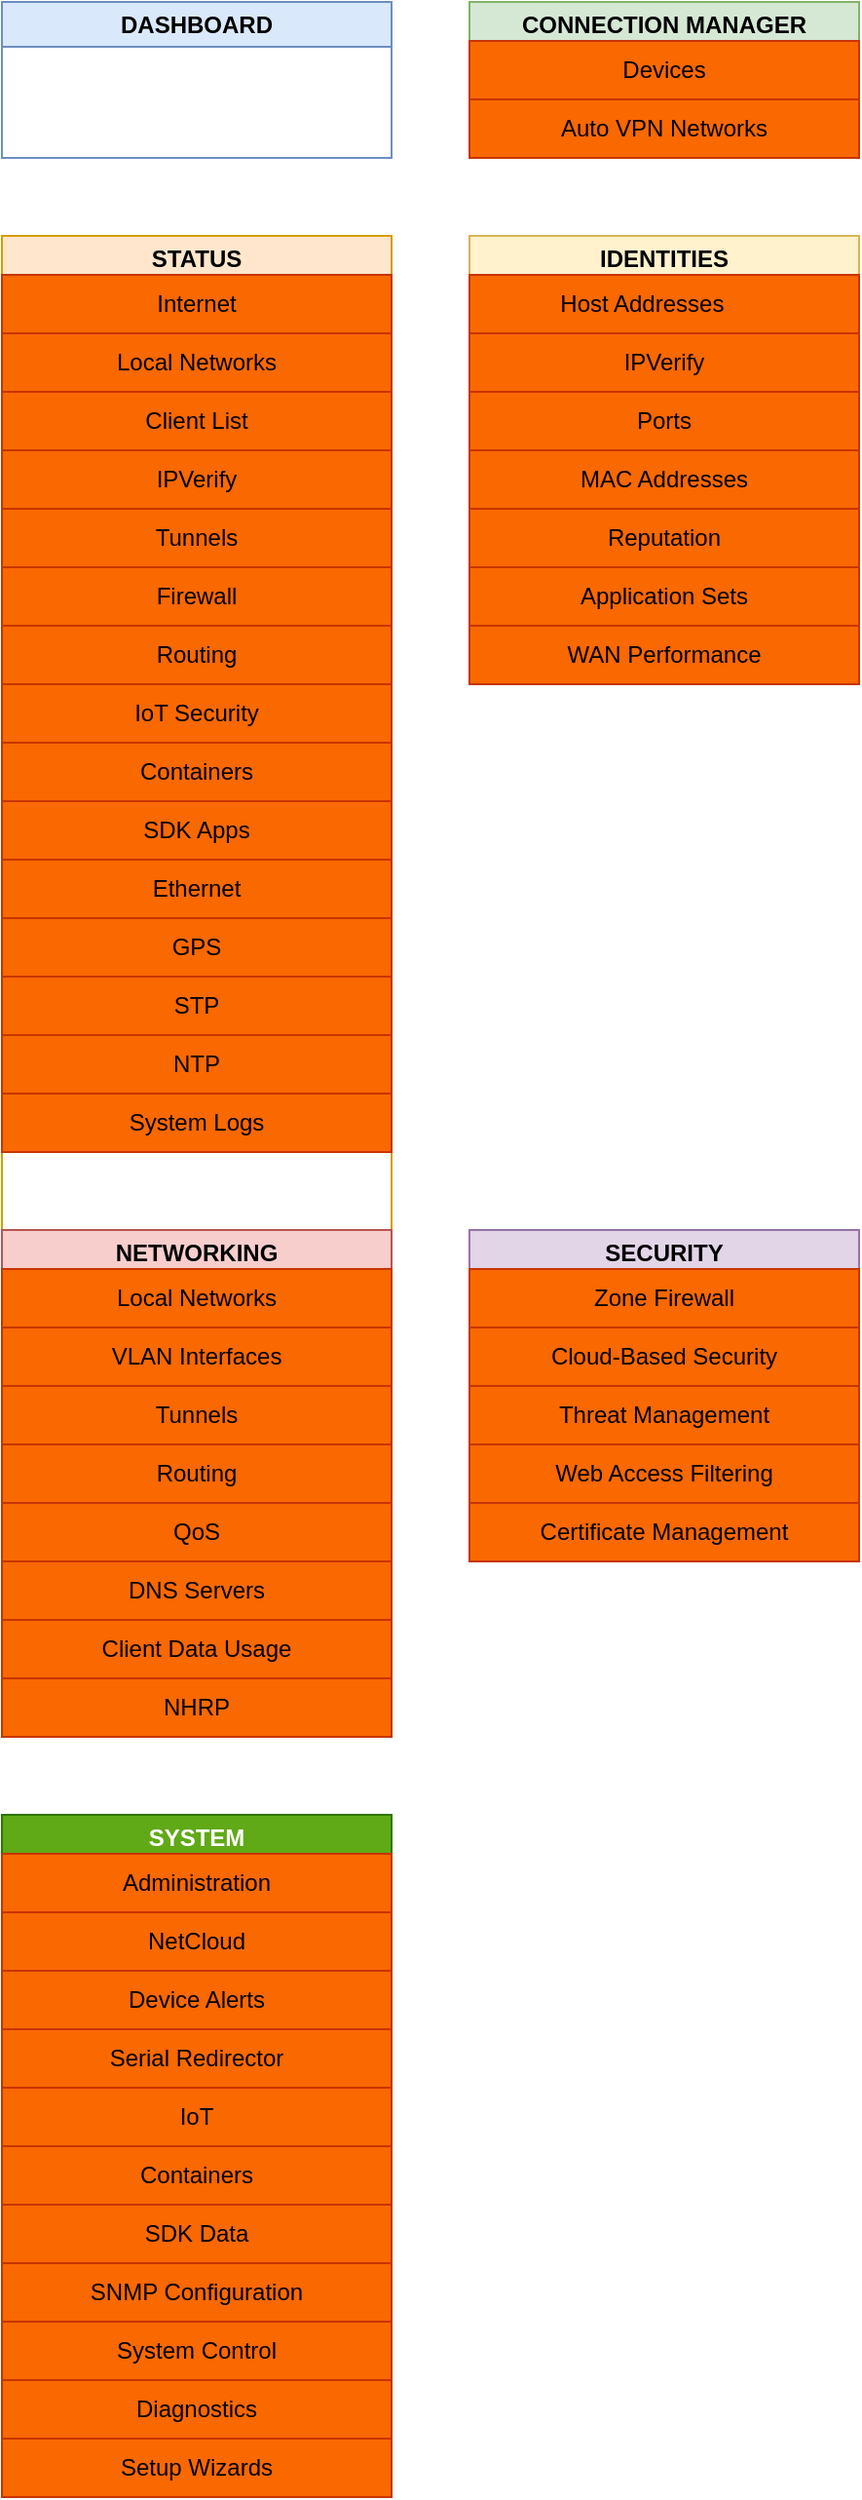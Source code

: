 <mxfile version="23.0.1" type="github">
  <diagram name="Page-1" id="N5wuTJQsyHk180UlIw57">
    <mxGraphModel dx="1364" dy="879" grid="1" gridSize="10" guides="1" tooltips="1" connect="1" arrows="1" fold="1" page="1" pageScale="1" pageWidth="827" pageHeight="1169" math="0" shadow="0">
      <root>
        <mxCell id="0" />
        <mxCell id="1" parent="0" />
        <mxCell id="BvTqEZxN-Y9l9Eqqcx_1-1" value="DASHBOARD" style="swimlane;whiteSpace=wrap;html=1;fillColor=#dae8fc;strokeColor=#6c8ebf;" vertex="1" parent="1">
          <mxGeometry x="40" y="40" width="200" height="80" as="geometry" />
        </mxCell>
        <mxCell id="BvTqEZxN-Y9l9Eqqcx_1-2" value="CONNECTION MANAGER" style="swimlane;whiteSpace=wrap;html=1;fillColor=#d5e8d4;strokeColor=#82b366;" vertex="1" parent="1">
          <mxGeometry x="280" y="40" width="200" height="80" as="geometry" />
        </mxCell>
        <mxCell id="BvTqEZxN-Y9l9Eqqcx_1-8" value="Devices" style="text;html=1;strokeColor=#C73500;fillColor=#fa6800;align=center;verticalAlign=middle;whiteSpace=wrap;rounded=0;fontColor=#000000;" vertex="1" parent="BvTqEZxN-Y9l9Eqqcx_1-2">
          <mxGeometry y="20" width="200" height="30" as="geometry" />
        </mxCell>
        <mxCell id="BvTqEZxN-Y9l9Eqqcx_1-9" value="Auto VPN Networks" style="text;html=1;strokeColor=#C73500;fillColor=#fa6800;align=center;verticalAlign=middle;whiteSpace=wrap;rounded=0;fontColor=#000000;" vertex="1" parent="BvTqEZxN-Y9l9Eqqcx_1-2">
          <mxGeometry y="50" width="200" height="30" as="geometry" />
        </mxCell>
        <mxCell id="BvTqEZxN-Y9l9Eqqcx_1-5" value="STATUS" style="swimlane;whiteSpace=wrap;html=1;fillColor=#ffe6cc;strokeColor=#d79b00;" vertex="1" parent="1">
          <mxGeometry x="40" y="160" width="200" height="750" as="geometry" />
        </mxCell>
        <mxCell id="BvTqEZxN-Y9l9Eqqcx_1-11" value="Internet" style="text;html=1;strokeColor=#C73500;fillColor=#fa6800;align=center;verticalAlign=middle;whiteSpace=wrap;rounded=0;fontColor=#000000;" vertex="1" parent="BvTqEZxN-Y9l9Eqqcx_1-5">
          <mxGeometry y="20" width="200" height="30" as="geometry" />
        </mxCell>
        <mxCell id="BvTqEZxN-Y9l9Eqqcx_1-12" value="Local Networks" style="text;html=1;strokeColor=#C73500;fillColor=#fa6800;align=center;verticalAlign=middle;whiteSpace=wrap;rounded=0;fontColor=#000000;" vertex="1" parent="BvTqEZxN-Y9l9Eqqcx_1-5">
          <mxGeometry y="50" width="200" height="30" as="geometry" />
        </mxCell>
        <mxCell id="BvTqEZxN-Y9l9Eqqcx_1-13" value="Client List" style="text;html=1;strokeColor=#C73500;fillColor=#fa6800;align=center;verticalAlign=middle;whiteSpace=wrap;rounded=0;fontColor=#000000;" vertex="1" parent="BvTqEZxN-Y9l9Eqqcx_1-5">
          <mxGeometry y="80" width="200" height="30" as="geometry" />
        </mxCell>
        <mxCell id="BvTqEZxN-Y9l9Eqqcx_1-14" value="IPVerify" style="text;html=1;strokeColor=#C73500;fillColor=#fa6800;align=center;verticalAlign=middle;whiteSpace=wrap;rounded=0;fontColor=#000000;" vertex="1" parent="BvTqEZxN-Y9l9Eqqcx_1-5">
          <mxGeometry y="110" width="200" height="30" as="geometry" />
        </mxCell>
        <mxCell id="BvTqEZxN-Y9l9Eqqcx_1-15" value="Tunnels" style="text;html=1;strokeColor=#C73500;fillColor=#fa6800;align=center;verticalAlign=middle;whiteSpace=wrap;rounded=0;fontColor=#000000;" vertex="1" parent="BvTqEZxN-Y9l9Eqqcx_1-5">
          <mxGeometry y="140" width="200" height="30" as="geometry" />
        </mxCell>
        <mxCell id="BvTqEZxN-Y9l9Eqqcx_1-16" value="Firewall" style="text;html=1;strokeColor=#C73500;fillColor=#fa6800;align=center;verticalAlign=middle;whiteSpace=wrap;rounded=0;fontColor=#000000;" vertex="1" parent="BvTqEZxN-Y9l9Eqqcx_1-5">
          <mxGeometry y="170" width="200" height="30" as="geometry" />
        </mxCell>
        <mxCell id="BvTqEZxN-Y9l9Eqqcx_1-17" value="Routing" style="text;html=1;strokeColor=#C73500;fillColor=#fa6800;align=center;verticalAlign=middle;whiteSpace=wrap;rounded=0;fontColor=#000000;" vertex="1" parent="BvTqEZxN-Y9l9Eqqcx_1-5">
          <mxGeometry y="200" width="200" height="30" as="geometry" />
        </mxCell>
        <mxCell id="BvTqEZxN-Y9l9Eqqcx_1-18" value="IoT Security" style="text;html=1;strokeColor=#C73500;fillColor=#fa6800;align=center;verticalAlign=middle;whiteSpace=wrap;rounded=0;fontColor=#000000;" vertex="1" parent="BvTqEZxN-Y9l9Eqqcx_1-5">
          <mxGeometry y="230" width="200" height="30" as="geometry" />
        </mxCell>
        <mxCell id="BvTqEZxN-Y9l9Eqqcx_1-19" value="Containers" style="text;html=1;strokeColor=#C73500;fillColor=#fa6800;align=center;verticalAlign=middle;whiteSpace=wrap;rounded=0;fontColor=#000000;" vertex="1" parent="BvTqEZxN-Y9l9Eqqcx_1-5">
          <mxGeometry y="260" width="200" height="30" as="geometry" />
        </mxCell>
        <mxCell id="BvTqEZxN-Y9l9Eqqcx_1-20" value="SDK Apps" style="text;html=1;strokeColor=#C73500;fillColor=#fa6800;align=center;verticalAlign=middle;whiteSpace=wrap;rounded=0;fontColor=#000000;" vertex="1" parent="BvTqEZxN-Y9l9Eqqcx_1-5">
          <mxGeometry y="290" width="200" height="30" as="geometry" />
        </mxCell>
        <mxCell id="BvTqEZxN-Y9l9Eqqcx_1-21" value="Ethernet" style="text;html=1;strokeColor=#C73500;fillColor=#fa6800;align=center;verticalAlign=middle;whiteSpace=wrap;rounded=0;fontColor=#000000;" vertex="1" parent="BvTqEZxN-Y9l9Eqqcx_1-5">
          <mxGeometry y="320" width="200" height="30" as="geometry" />
        </mxCell>
        <mxCell id="BvTqEZxN-Y9l9Eqqcx_1-23" value="STP" style="text;html=1;strokeColor=#C73500;fillColor=#fa6800;align=center;verticalAlign=middle;whiteSpace=wrap;rounded=0;fontColor=#000000;" vertex="1" parent="BvTqEZxN-Y9l9Eqqcx_1-5">
          <mxGeometry y="380" width="200" height="30" as="geometry" />
        </mxCell>
        <mxCell id="BvTqEZxN-Y9l9Eqqcx_1-22" value="GPS" style="text;html=1;strokeColor=#C73500;fillColor=#fa6800;align=center;verticalAlign=middle;whiteSpace=wrap;rounded=0;fontColor=#000000;" vertex="1" parent="BvTqEZxN-Y9l9Eqqcx_1-5">
          <mxGeometry y="350" width="200" height="30" as="geometry" />
        </mxCell>
        <mxCell id="BvTqEZxN-Y9l9Eqqcx_1-24" value="NTP" style="text;html=1;strokeColor=#C73500;fillColor=#fa6800;align=center;verticalAlign=middle;whiteSpace=wrap;rounded=0;fontColor=#000000;" vertex="1" parent="BvTqEZxN-Y9l9Eqqcx_1-5">
          <mxGeometry y="410" width="200" height="30" as="geometry" />
        </mxCell>
        <mxCell id="BvTqEZxN-Y9l9Eqqcx_1-25" value="System Logs" style="text;html=1;strokeColor=#C73500;fillColor=#fa6800;align=center;verticalAlign=middle;whiteSpace=wrap;rounded=0;fontColor=#000000;" vertex="1" parent="BvTqEZxN-Y9l9Eqqcx_1-5">
          <mxGeometry y="440" width="200" height="30" as="geometry" />
        </mxCell>
        <mxCell id="BvTqEZxN-Y9l9Eqqcx_1-4" value="NETWORKING" style="swimlane;whiteSpace=wrap;html=1;fillColor=#f8cecc;strokeColor=#b85450;" vertex="1" parent="BvTqEZxN-Y9l9Eqqcx_1-5">
          <mxGeometry y="510" width="200" height="260" as="geometry" />
        </mxCell>
        <mxCell id="BvTqEZxN-Y9l9Eqqcx_1-33" value="Local Networks" style="text;html=1;strokeColor=#C73500;fillColor=#fa6800;align=center;verticalAlign=middle;whiteSpace=wrap;rounded=0;fontColor=#000000;" vertex="1" parent="BvTqEZxN-Y9l9Eqqcx_1-4">
          <mxGeometry y="20" width="200" height="30" as="geometry" />
        </mxCell>
        <mxCell id="BvTqEZxN-Y9l9Eqqcx_1-34" value="VLAN Interfaces" style="text;html=1;strokeColor=#C73500;fillColor=#fa6800;align=center;verticalAlign=middle;whiteSpace=wrap;rounded=0;fontColor=#000000;" vertex="1" parent="BvTqEZxN-Y9l9Eqqcx_1-4">
          <mxGeometry y="50" width="200" height="30" as="geometry" />
        </mxCell>
        <mxCell id="BvTqEZxN-Y9l9Eqqcx_1-35" value="Tunnels" style="text;html=1;strokeColor=#C73500;fillColor=#fa6800;align=center;verticalAlign=middle;whiteSpace=wrap;rounded=0;fontColor=#000000;" vertex="1" parent="BvTqEZxN-Y9l9Eqqcx_1-4">
          <mxGeometry y="80" width="200" height="30" as="geometry" />
        </mxCell>
        <mxCell id="BvTqEZxN-Y9l9Eqqcx_1-36" value="Routing" style="text;html=1;strokeColor=#C73500;fillColor=#fa6800;align=center;verticalAlign=middle;whiteSpace=wrap;rounded=0;fontColor=#000000;" vertex="1" parent="BvTqEZxN-Y9l9Eqqcx_1-4">
          <mxGeometry y="110" width="200" height="30" as="geometry" />
        </mxCell>
        <mxCell id="BvTqEZxN-Y9l9Eqqcx_1-37" value="QoS" style="text;html=1;strokeColor=#C73500;fillColor=#fa6800;align=center;verticalAlign=middle;whiteSpace=wrap;rounded=0;fontColor=#000000;" vertex="1" parent="BvTqEZxN-Y9l9Eqqcx_1-4">
          <mxGeometry y="140" width="200" height="30" as="geometry" />
        </mxCell>
        <mxCell id="BvTqEZxN-Y9l9Eqqcx_1-38" value="DNS Servers" style="text;html=1;strokeColor=#C73500;fillColor=#fa6800;align=center;verticalAlign=middle;whiteSpace=wrap;rounded=0;fontColor=#000000;" vertex="1" parent="BvTqEZxN-Y9l9Eqqcx_1-4">
          <mxGeometry y="170" width="200" height="30" as="geometry" />
        </mxCell>
        <mxCell id="BvTqEZxN-Y9l9Eqqcx_1-39" value="Client Data Usage" style="text;html=1;strokeColor=#C73500;fillColor=#fa6800;align=center;verticalAlign=middle;whiteSpace=wrap;rounded=0;fontColor=#000000;" vertex="1" parent="BvTqEZxN-Y9l9Eqqcx_1-4">
          <mxGeometry y="200" width="200" height="30" as="geometry" />
        </mxCell>
        <mxCell id="BvTqEZxN-Y9l9Eqqcx_1-40" value="NHRP" style="text;html=1;strokeColor=#C73500;fillColor=#fa6800;align=center;verticalAlign=middle;whiteSpace=wrap;rounded=0;fontColor=#000000;" vertex="1" parent="BvTqEZxN-Y9l9Eqqcx_1-4">
          <mxGeometry y="230" width="200" height="30" as="geometry" />
        </mxCell>
        <mxCell id="BvTqEZxN-Y9l9Eqqcx_1-6" value="SECURITY" style="swimlane;whiteSpace=wrap;html=1;fillColor=#e1d5e7;strokeColor=#9673a6;" vertex="1" parent="1">
          <mxGeometry x="280" y="670" width="200" height="170" as="geometry" />
        </mxCell>
        <mxCell id="BvTqEZxN-Y9l9Eqqcx_1-42" value="Zone Firewall" style="text;html=1;strokeColor=#C73500;fillColor=#fa6800;align=center;verticalAlign=middle;whiteSpace=wrap;rounded=0;fontColor=#000000;" vertex="1" parent="BvTqEZxN-Y9l9Eqqcx_1-6">
          <mxGeometry y="20" width="200" height="30" as="geometry" />
        </mxCell>
        <mxCell id="BvTqEZxN-Y9l9Eqqcx_1-44" value="Cloud-Based Security" style="text;html=1;strokeColor=#C73500;fillColor=#fa6800;align=center;verticalAlign=middle;whiteSpace=wrap;rounded=0;fontColor=#000000;" vertex="1" parent="BvTqEZxN-Y9l9Eqqcx_1-6">
          <mxGeometry y="50" width="200" height="30" as="geometry" />
        </mxCell>
        <mxCell id="BvTqEZxN-Y9l9Eqqcx_1-45" value="Threat Management" style="text;html=1;strokeColor=#C73500;fillColor=#fa6800;align=center;verticalAlign=middle;whiteSpace=wrap;rounded=0;fontColor=#000000;" vertex="1" parent="BvTqEZxN-Y9l9Eqqcx_1-6">
          <mxGeometry y="80" width="200" height="30" as="geometry" />
        </mxCell>
        <mxCell id="BvTqEZxN-Y9l9Eqqcx_1-46" value="Web Access Filtering" style="text;html=1;strokeColor=#C73500;fillColor=#fa6800;align=center;verticalAlign=middle;whiteSpace=wrap;rounded=0;fontColor=#000000;" vertex="1" parent="BvTqEZxN-Y9l9Eqqcx_1-6">
          <mxGeometry y="110" width="200" height="30" as="geometry" />
        </mxCell>
        <mxCell id="BvTqEZxN-Y9l9Eqqcx_1-47" value="Certificate Management" style="text;html=1;strokeColor=#C73500;fillColor=#fa6800;align=center;verticalAlign=middle;whiteSpace=wrap;rounded=0;fontColor=#000000;" vertex="1" parent="BvTqEZxN-Y9l9Eqqcx_1-6">
          <mxGeometry y="140" width="200" height="30" as="geometry" />
        </mxCell>
        <mxCell id="BvTqEZxN-Y9l9Eqqcx_1-7" value="SYSTEM" style="swimlane;whiteSpace=wrap;html=1;fillColor=#60a917;fontColor=#ffffff;strokeColor=#2D7600;" vertex="1" parent="1">
          <mxGeometry x="40" y="970" width="200" height="350" as="geometry" />
        </mxCell>
        <mxCell id="BvTqEZxN-Y9l9Eqqcx_1-41" value="Administration" style="text;html=1;strokeColor=#C73500;fillColor=#fa6800;align=center;verticalAlign=middle;whiteSpace=wrap;rounded=0;fontColor=#000000;" vertex="1" parent="BvTqEZxN-Y9l9Eqqcx_1-7">
          <mxGeometry y="20" width="200" height="30" as="geometry" />
        </mxCell>
        <mxCell id="BvTqEZxN-Y9l9Eqqcx_1-43" value="NetCloud" style="text;html=1;strokeColor=#C73500;fillColor=#fa6800;align=center;verticalAlign=middle;whiteSpace=wrap;rounded=0;fontColor=#000000;" vertex="1" parent="BvTqEZxN-Y9l9Eqqcx_1-7">
          <mxGeometry y="50" width="200" height="30" as="geometry" />
        </mxCell>
        <mxCell id="BvTqEZxN-Y9l9Eqqcx_1-48" value="Device Alerts" style="text;html=1;strokeColor=#C73500;fillColor=#fa6800;align=center;verticalAlign=middle;whiteSpace=wrap;rounded=0;fontColor=#000000;" vertex="1" parent="BvTqEZxN-Y9l9Eqqcx_1-7">
          <mxGeometry y="80" width="200" height="30" as="geometry" />
        </mxCell>
        <mxCell id="BvTqEZxN-Y9l9Eqqcx_1-49" value="Serial Redirector" style="text;html=1;strokeColor=#C73500;fillColor=#fa6800;align=center;verticalAlign=middle;whiteSpace=wrap;rounded=0;fontColor=#000000;" vertex="1" parent="BvTqEZxN-Y9l9Eqqcx_1-7">
          <mxGeometry y="110" width="200" height="30" as="geometry" />
        </mxCell>
        <mxCell id="BvTqEZxN-Y9l9Eqqcx_1-50" value="IoT" style="text;html=1;strokeColor=#C73500;fillColor=#fa6800;align=center;verticalAlign=middle;whiteSpace=wrap;rounded=0;fontColor=#000000;" vertex="1" parent="BvTqEZxN-Y9l9Eqqcx_1-7">
          <mxGeometry y="140" width="200" height="30" as="geometry" />
        </mxCell>
        <mxCell id="BvTqEZxN-Y9l9Eqqcx_1-51" value="Containers" style="text;html=1;strokeColor=#C73500;fillColor=#fa6800;align=center;verticalAlign=middle;whiteSpace=wrap;rounded=0;fontColor=#000000;" vertex="1" parent="BvTqEZxN-Y9l9Eqqcx_1-7">
          <mxGeometry y="170" width="200" height="30" as="geometry" />
        </mxCell>
        <mxCell id="BvTqEZxN-Y9l9Eqqcx_1-52" value="SDK Data" style="text;html=1;strokeColor=#C73500;fillColor=#fa6800;align=center;verticalAlign=middle;whiteSpace=wrap;rounded=0;fontColor=#000000;" vertex="1" parent="BvTqEZxN-Y9l9Eqqcx_1-7">
          <mxGeometry y="200" width="200" height="30" as="geometry" />
        </mxCell>
        <mxCell id="BvTqEZxN-Y9l9Eqqcx_1-53" value="SNMP Configuration" style="text;html=1;strokeColor=#C73500;fillColor=#fa6800;align=center;verticalAlign=middle;whiteSpace=wrap;rounded=0;fontColor=#000000;" vertex="1" parent="BvTqEZxN-Y9l9Eqqcx_1-7">
          <mxGeometry y="230" width="200" height="30" as="geometry" />
        </mxCell>
        <mxCell id="BvTqEZxN-Y9l9Eqqcx_1-54" value="System Control" style="text;html=1;strokeColor=#C73500;fillColor=#fa6800;align=center;verticalAlign=middle;whiteSpace=wrap;rounded=0;fontColor=#000000;" vertex="1" parent="BvTqEZxN-Y9l9Eqqcx_1-7">
          <mxGeometry y="260" width="200" height="30" as="geometry" />
        </mxCell>
        <mxCell id="BvTqEZxN-Y9l9Eqqcx_1-55" value="Diagnostics" style="text;html=1;strokeColor=#C73500;fillColor=#fa6800;align=center;verticalAlign=middle;whiteSpace=wrap;rounded=0;fontColor=#000000;" vertex="1" parent="BvTqEZxN-Y9l9Eqqcx_1-7">
          <mxGeometry y="290" width="200" height="30" as="geometry" />
        </mxCell>
        <mxCell id="BvTqEZxN-Y9l9Eqqcx_1-56" value="Setup Wizards" style="text;html=1;strokeColor=#C73500;fillColor=#fa6800;align=center;verticalAlign=middle;whiteSpace=wrap;rounded=0;fontColor=#000000;" vertex="1" parent="BvTqEZxN-Y9l9Eqqcx_1-7">
          <mxGeometry y="320" width="200" height="30" as="geometry" />
        </mxCell>
        <mxCell id="BvTqEZxN-Y9l9Eqqcx_1-3" value="IDENTITIES" style="swimlane;whiteSpace=wrap;html=1;fillColor=#fff2cc;strokeColor=#d6b656;" vertex="1" parent="1">
          <mxGeometry x="280" y="160" width="200" height="230" as="geometry" />
        </mxCell>
        <mxCell id="BvTqEZxN-Y9l9Eqqcx_1-26" value="Host Addresses&lt;span style=&quot;white-space: pre;&quot;&gt;&#x9;&lt;/span&gt;" style="text;html=1;strokeColor=#C73500;fillColor=#fa6800;align=center;verticalAlign=middle;whiteSpace=wrap;rounded=0;fontColor=#000000;" vertex="1" parent="BvTqEZxN-Y9l9Eqqcx_1-3">
          <mxGeometry y="20" width="200" height="30" as="geometry" />
        </mxCell>
        <mxCell id="BvTqEZxN-Y9l9Eqqcx_1-27" value="IPVerify" style="text;html=1;strokeColor=#C73500;fillColor=#fa6800;align=center;verticalAlign=middle;whiteSpace=wrap;rounded=0;fontColor=#000000;" vertex="1" parent="BvTqEZxN-Y9l9Eqqcx_1-3">
          <mxGeometry y="50" width="200" height="30" as="geometry" />
        </mxCell>
        <mxCell id="BvTqEZxN-Y9l9Eqqcx_1-28" value="Ports" style="text;html=1;strokeColor=#C73500;fillColor=#fa6800;align=center;verticalAlign=middle;whiteSpace=wrap;rounded=0;fontColor=#000000;" vertex="1" parent="BvTqEZxN-Y9l9Eqqcx_1-3">
          <mxGeometry y="80" width="200" height="30" as="geometry" />
        </mxCell>
        <mxCell id="BvTqEZxN-Y9l9Eqqcx_1-29" value="MAC Addresses" style="text;html=1;strokeColor=#C73500;fillColor=#fa6800;align=center;verticalAlign=middle;whiteSpace=wrap;rounded=0;fontColor=#000000;" vertex="1" parent="BvTqEZxN-Y9l9Eqqcx_1-3">
          <mxGeometry y="110" width="200" height="30" as="geometry" />
        </mxCell>
        <mxCell id="BvTqEZxN-Y9l9Eqqcx_1-30" value="Reputation" style="text;html=1;strokeColor=#C73500;fillColor=#fa6800;align=center;verticalAlign=middle;whiteSpace=wrap;rounded=0;fontColor=#000000;" vertex="1" parent="BvTqEZxN-Y9l9Eqqcx_1-3">
          <mxGeometry y="140" width="200" height="30" as="geometry" />
        </mxCell>
        <mxCell id="BvTqEZxN-Y9l9Eqqcx_1-31" value="Application Sets" style="text;html=1;strokeColor=#C73500;fillColor=#fa6800;align=center;verticalAlign=middle;whiteSpace=wrap;rounded=0;fontColor=#000000;" vertex="1" parent="BvTqEZxN-Y9l9Eqqcx_1-3">
          <mxGeometry y="170" width="200" height="30" as="geometry" />
        </mxCell>
        <mxCell id="BvTqEZxN-Y9l9Eqqcx_1-32" value="WAN Performance" style="text;html=1;strokeColor=#C73500;fillColor=#fa6800;align=center;verticalAlign=middle;whiteSpace=wrap;rounded=0;fontColor=#000000;" vertex="1" parent="BvTqEZxN-Y9l9Eqqcx_1-3">
          <mxGeometry y="200" width="200" height="30" as="geometry" />
        </mxCell>
      </root>
    </mxGraphModel>
  </diagram>
</mxfile>
